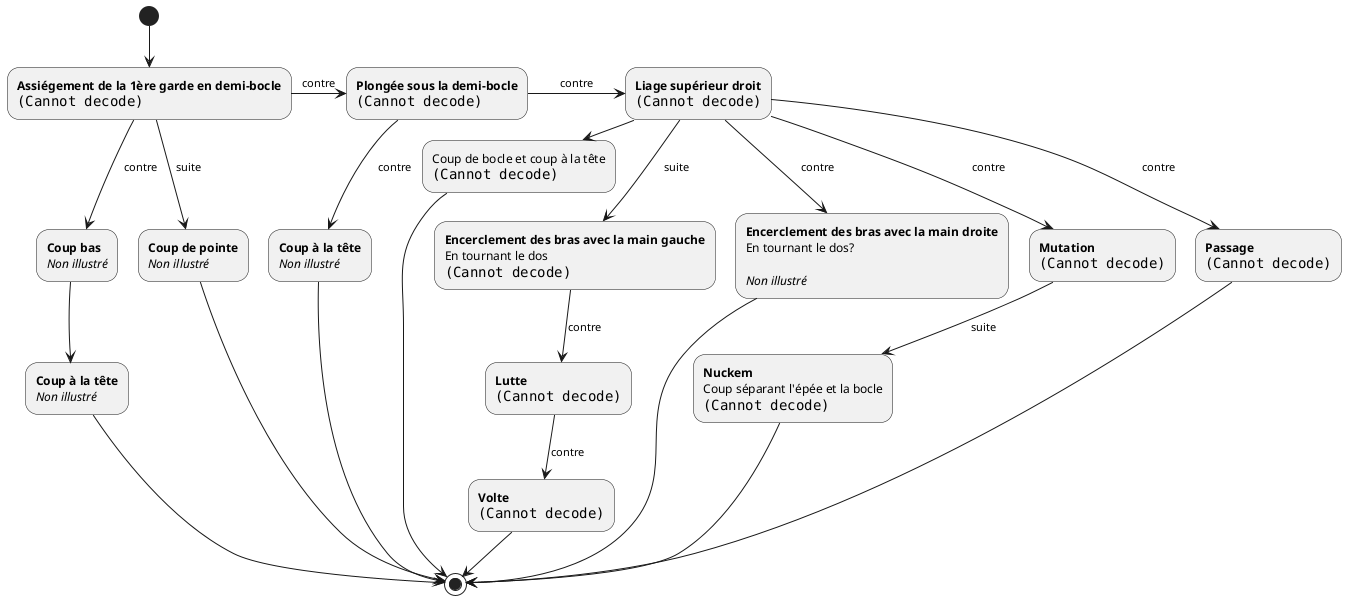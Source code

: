 @startuml
(*) --> "<b>Assiégement de la 1ère garde en demi-bocle</b>\n<img:images/msI.33/P01E1 - §005.jpg>" as assiegementdemibocle1ere
assiegementdemibocle1ere -->[contre] "<b>Coup bas</b>\n<i>Non illustré</i>" as coupbas
assiegementdemibocle1ere-->[suite]"<b>Coup de pointe</b>\n<i>Non illustré</i>" as couppointe
assiegementdemibocle1ere-right->[contre]"<b>Plongée sous la demi-bocle</b>\n<img:images/msI.33/P01E2 - §006.jpg>" as plongee

coupbas --> "<b>Coup à la tête</b>\n<i>Non illustré</i>" as couptete

plongee-right->[contre]"<b>Liage supérieur droit</b>\n<img:images/msI.33/P01E3 - §007.jpg>" as liagesupdroit
plongee-->[contre]"<b>Coup à la tête</b>\n<i>Non illustré</i>" as coupteteordinaire

liagesupdroit-right->[suite]"Coup de bocle et coup à la tête\n<img:images/msI.33/P01E4 - §008.jpg>" as coupboclecouptete
liagesupdroit-->[suite]"<b>Encerclement des bras avec la main gauche</b>\nEn tournant le dos\n<img:images/msI.33/P21E3 - §071.jpg>" as encerclementgauche
liagesupdroit-->[contre]"<b>Mutation</b>\n<img:images/msI.33/P02E4 - §012.jpg>" as mutation
liagesupdroit-->[contre]"<b>Passage</b>\n<img:images/msI.33/P09E3 - §035.jpg>" as passage
liagesupdroit-->[contre]"<b>Encerclement des bras avec la main droite</b>\nEn tournant le dos?\n\n<i>Non illustré</i>" as encerclementdroit

mutation-->[suite]"<b>Nuckem</b>\nCoup séparant l'épée et la bocle\n<img:images/msI.33/P02E5 - §013.jpg>" as nuckem

encerclementgauche-->[contre] "<b>Lutte</b>\n<img:images/msI.33/P21E4 - §072.jpg>" as lutte
lutte-->[contre] "<b>Volte</b>\n<img:images/msI.33/P21E5 - §073.jpg>" as volte

volte-->(*)
encerclementdroit-->(*)
coupboclecouptete-->(*)
couptete --> (*)
couppointe-->(*)
coupteteordinaire-->(*)
passage-->(*)
nuckem-->(*)

'======
'Layout
'======
'First line
encerclementgauche-right[hidden]->encerclementdroit
encerclementdroit-right[hidden]->mutation
mutation-right[hidden]->passage
coupteteordinaire-right[hidden]->encerclementgauche
coupbas-right[hidden]->coupteteordinaire

'second line
lutte-right[hidden]->nuckem
'couptete-right[hidden]->lutte
couptete-up[hidden]->coupbas
coupbas-right[hidden]->couppointe
couppointe-right[hidden]->coupteteordinaire

@enduml